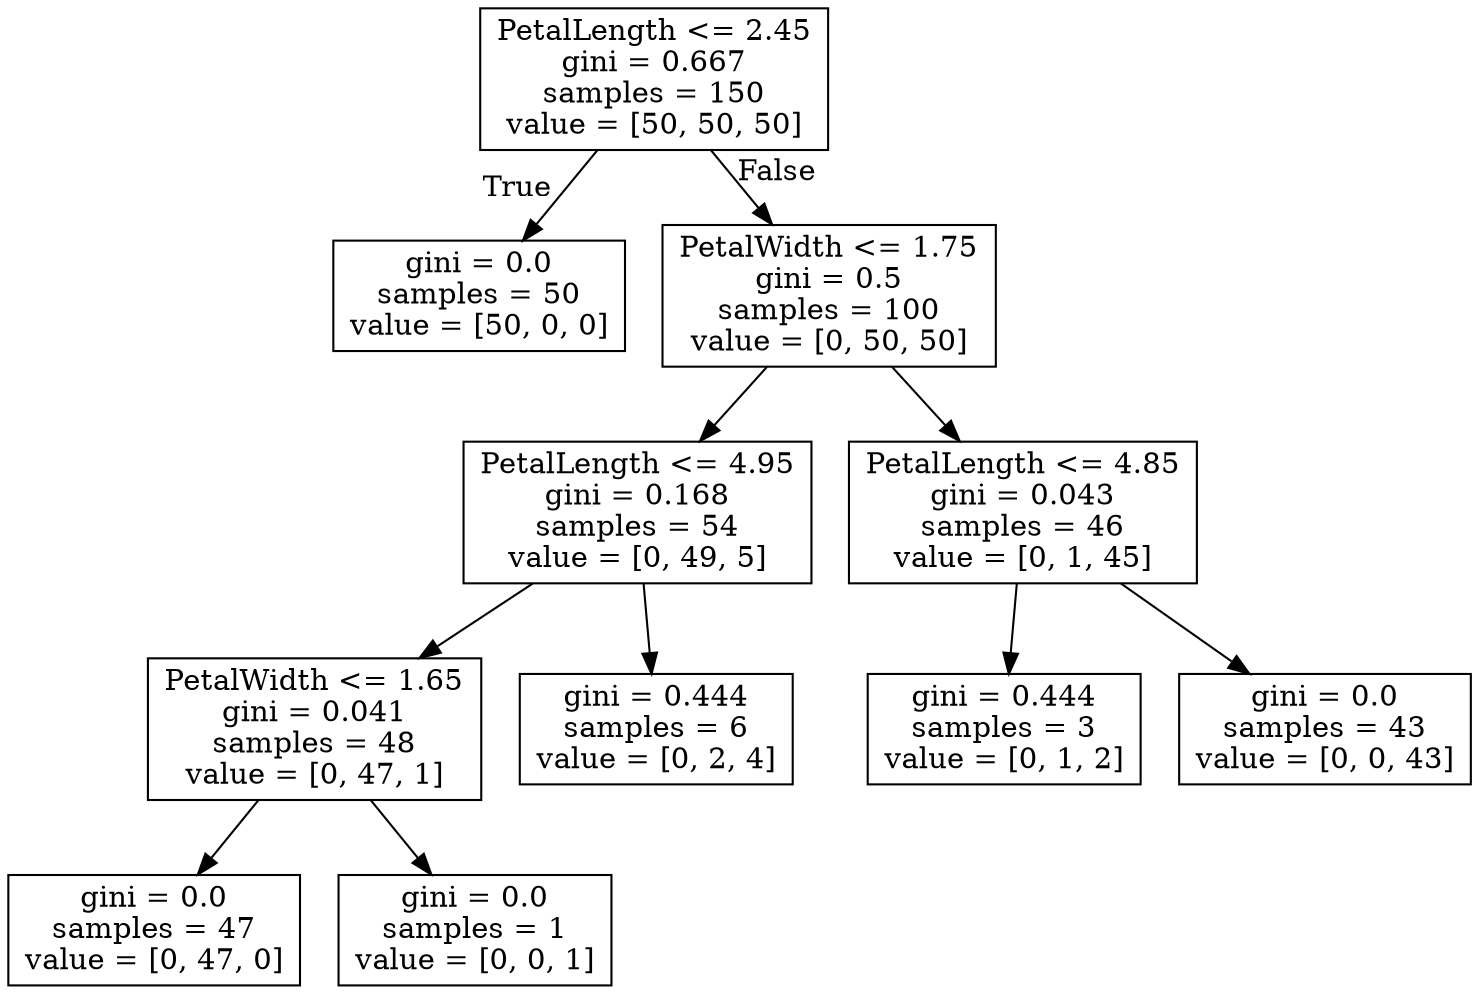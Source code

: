 digraph Tree {
node [shape=box] ;
0 [label="PetalLength <= 2.45\ngini = 0.667\nsamples = 150\nvalue = [50, 50, 50]"] ;
1 [label="gini = 0.0\nsamples = 50\nvalue = [50, 0, 0]"] ;
0 -> 1 [labeldistance=2.5, labelangle=45, headlabel="True"] ;
2 [label="PetalWidth <= 1.75\ngini = 0.5\nsamples = 100\nvalue = [0, 50, 50]"] ;
0 -> 2 [labeldistance=2.5, labelangle=-45, headlabel="False"] ;
3 [label="PetalLength <= 4.95\ngini = 0.168\nsamples = 54\nvalue = [0, 49, 5]"] ;
2 -> 3 ;
4 [label="PetalWidth <= 1.65\ngini = 0.041\nsamples = 48\nvalue = [0, 47, 1]"] ;
3 -> 4 ;
5 [label="gini = 0.0\nsamples = 47\nvalue = [0, 47, 0]"] ;
4 -> 5 ;
6 [label="gini = 0.0\nsamples = 1\nvalue = [0, 0, 1]"] ;
4 -> 6 ;
7 [label="gini = 0.444\nsamples = 6\nvalue = [0, 2, 4]"] ;
3 -> 7 ;
8 [label="PetalLength <= 4.85\ngini = 0.043\nsamples = 46\nvalue = [0, 1, 45]"] ;
2 -> 8 ;
9 [label="gini = 0.444\nsamples = 3\nvalue = [0, 1, 2]"] ;
8 -> 9 ;
10 [label="gini = 0.0\nsamples = 43\nvalue = [0, 0, 43]"] ;
8 -> 10 ;
}